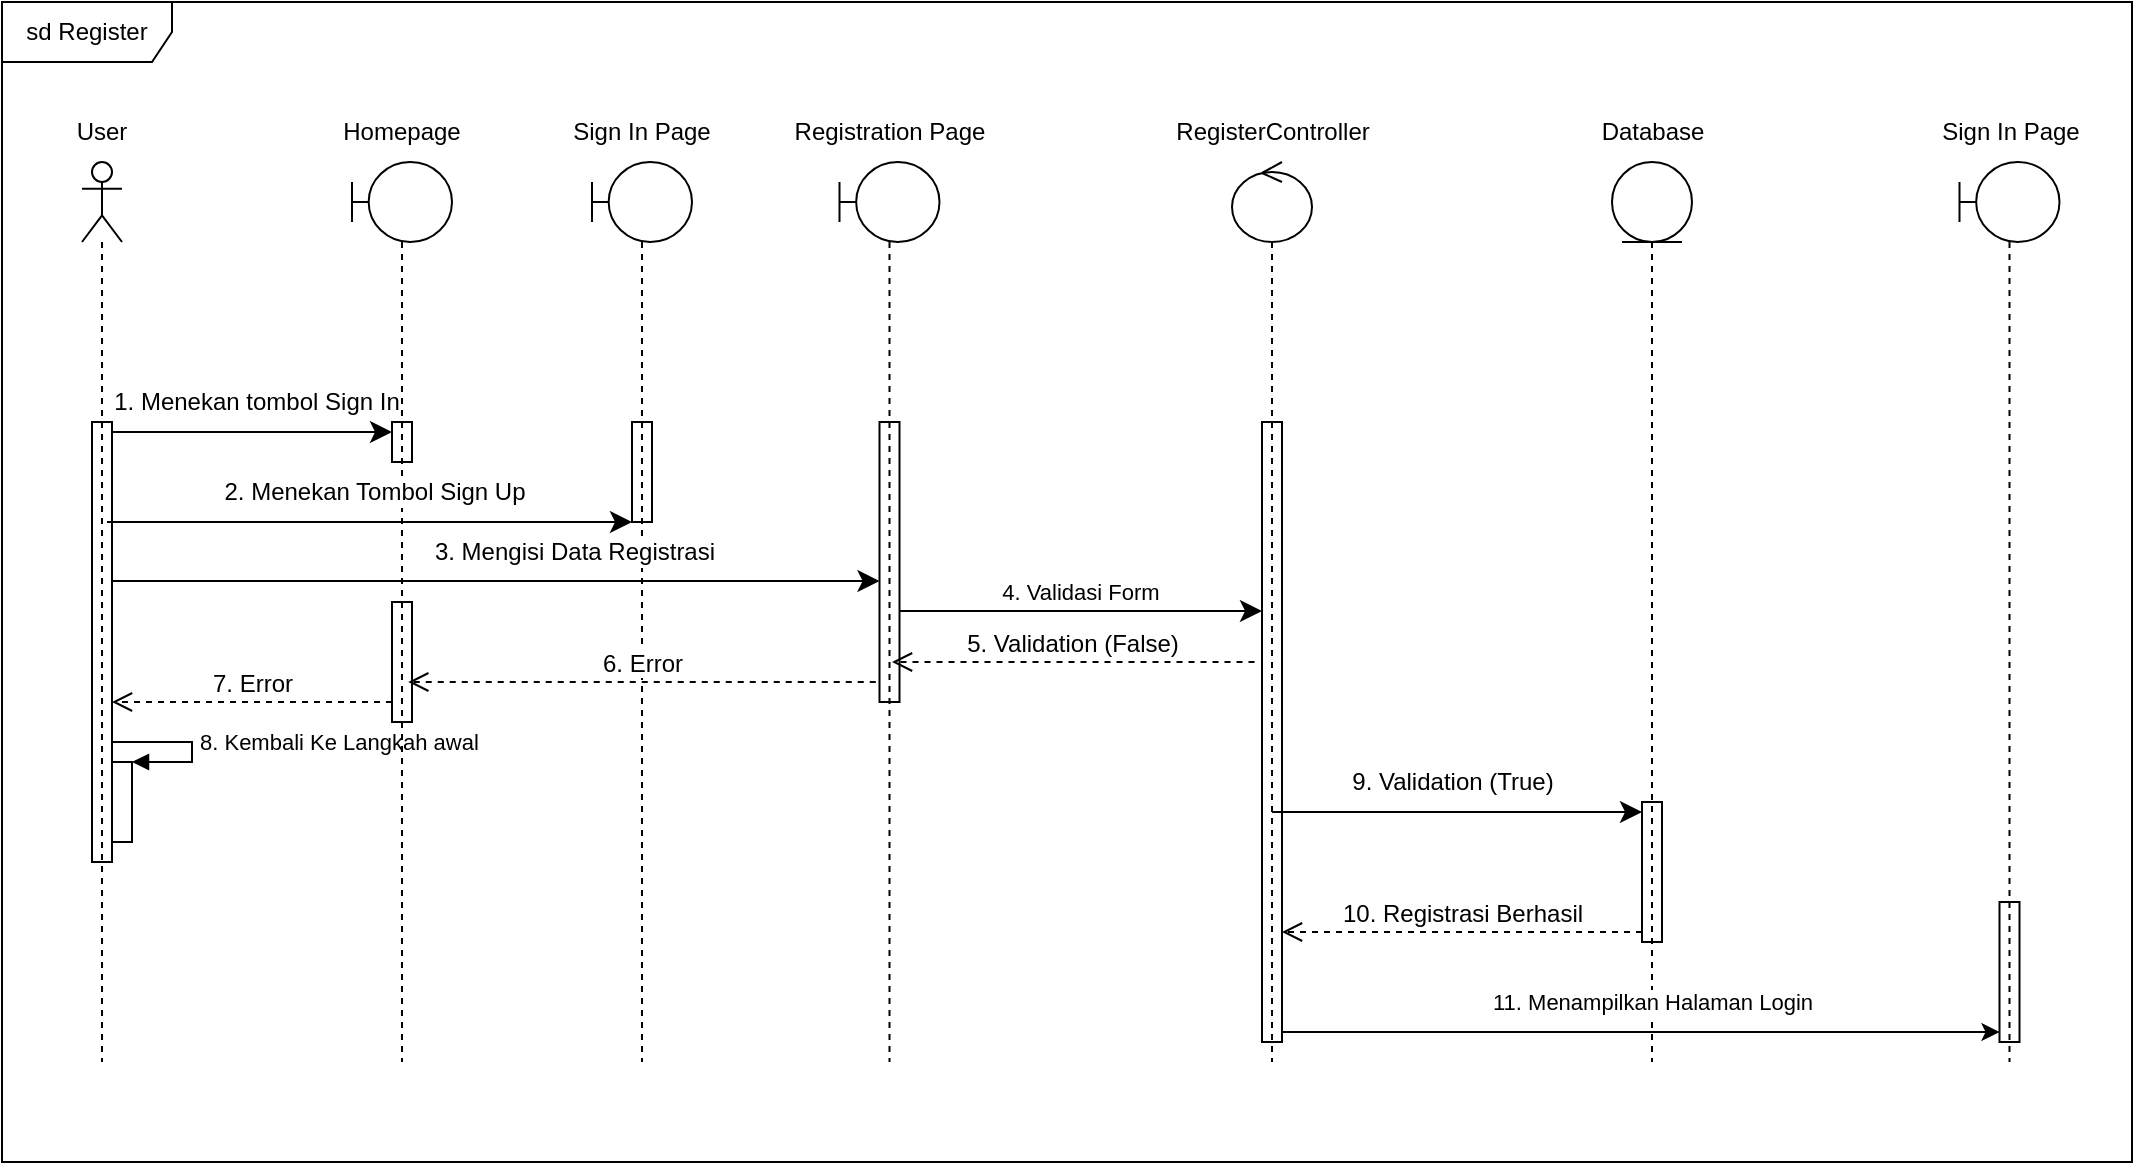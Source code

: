 <mxfile version="26.2.12" pages="4">
  <diagram name="Page-1" id="TAQnq3kzfneEbVBHUY5p">
    <mxGraphModel dx="1291" dy="715" grid="1" gridSize="10" guides="1" tooltips="1" connect="1" arrows="1" fold="1" page="1" pageScale="1" pageWidth="850" pageHeight="1100" math="0" shadow="0">
      <root>
        <mxCell id="0" />
        <mxCell id="1" parent="0" />
        <mxCell id="DA4GCvWIFsiB6wBwoX66-12" value="" style="shape=umlLifeline;perimeter=lifelinePerimeter;whiteSpace=wrap;html=1;container=1;dropTarget=0;collapsible=0;recursiveResize=0;outlineConnect=0;portConstraint=eastwest;newEdgeStyle={&quot;curved&quot;:0,&quot;rounded&quot;:0};participant=umlBoundary;strokeColor=light-dark(#000000,#000000);fillColor=none;" parent="1" vertex="1">
          <mxGeometry x="300" y="190" width="50" height="450" as="geometry" />
        </mxCell>
        <mxCell id="DA4GCvWIFsiB6wBwoX66-14" value="" style="html=1;points=[[0,0,0,0,5],[0,1,0,0,-5],[1,0,0,0,5],[1,1,0,0,-5]];perimeter=orthogonalPerimeter;outlineConnect=0;targetShapes=umlLifeline;portConstraint=eastwest;newEdgeStyle={&quot;curved&quot;:0,&quot;rounded&quot;:0};fillColor=none;" parent="DA4GCvWIFsiB6wBwoX66-12" vertex="1">
          <mxGeometry x="20" y="130" width="10" height="50" as="geometry" />
        </mxCell>
        <mxCell id="Kd7_n3Mi1dB5_8vD8Iv0-19" value="" style="shape=umlLifeline;perimeter=lifelinePerimeter;whiteSpace=wrap;html=1;container=1;dropTarget=0;collapsible=0;recursiveResize=0;outlineConnect=0;portConstraint=eastwest;newEdgeStyle={&quot;curved&quot;:0,&quot;rounded&quot;:0};participant=umlActor;strokeColor=light-dark(#000000,#000000);fillColor=none;" parent="1" vertex="1">
          <mxGeometry x="45" y="190" width="20" height="450" as="geometry" />
        </mxCell>
        <mxCell id="iQeLM1-3DoPmlmmyjXH5-2" value="sd Register" style="shape=umlFrame;whiteSpace=wrap;html=1;pointerEvents=0;width=85;height=30;strokeColor=light-dark(#000000,#000000);fontColor=light-dark(#000000,#FFFFFF);movable=1;resizable=1;rotatable=1;deletable=1;editable=1;locked=0;connectable=1;" parent="1" vertex="1">
          <mxGeometry x="5" y="110" width="1065" height="580" as="geometry" />
        </mxCell>
        <mxCell id="iOsQXkImb65fX7CqrOVJ-7" style="edgeStyle=none;curved=0;rounded=0;orthogonalLoop=1;jettySize=auto;html=1;fontSize=12;startSize=8;endSize=8;fontColor=light-dark(#000000,#000000);strokeColor=light-dark(#000000,#000000);" parent="1" edge="1">
          <mxGeometry relative="1" as="geometry">
            <mxPoint x="60" y="399.5" as="sourcePoint" />
            <mxPoint x="443.75" y="399.5" as="targetPoint" />
          </mxGeometry>
        </mxCell>
        <mxCell id="iOsQXkImb65fX7CqrOVJ-8" value="3. Mengisi Data Registrasi" style="edgeLabel;html=1;align=center;verticalAlign=middle;resizable=0;points=[];fontSize=12;fontColor=light-dark(#000000,#000000);labelBackgroundColor=light-dark(#FFFFFF,#FFFFFF);" parent="iOsQXkImb65fX7CqrOVJ-7" vertex="1" connectable="0">
          <mxGeometry x="0.018" y="-2" relative="1" as="geometry">
            <mxPoint x="35" y="-17" as="offset" />
          </mxGeometry>
        </mxCell>
        <mxCell id="iQeLM1-3DoPmlmmyjXH5-4" value="" style="html=1;points=[[0,0,0,0,5],[0,1,0,0,-5],[1,0,0,0,5],[1,1,0,0,-5]];perimeter=orthogonalPerimeter;outlineConnect=0;targetShapes=umlLifeline;portConstraint=eastwest;newEdgeStyle={&quot;curved&quot;:0,&quot;rounded&quot;:0};strokeColor=light-dark(#000000,#000000);fillColor=none;" parent="1" vertex="1">
          <mxGeometry x="50" y="320" width="10" height="220" as="geometry" />
        </mxCell>
        <mxCell id="iQeLM1-3DoPmlmmyjXH5-12" value="" style="shape=umlLifeline;perimeter=lifelinePerimeter;whiteSpace=wrap;html=1;container=1;dropTarget=0;collapsible=0;recursiveResize=0;outlineConnect=0;portConstraint=eastwest;newEdgeStyle={&quot;curved&quot;:0,&quot;rounded&quot;:0};participant=umlBoundary;strokeColor=light-dark(#000000,#000000);fillColor=none;" parent="1" vertex="1">
          <mxGeometry x="423.75" y="190" width="50" height="450" as="geometry" />
        </mxCell>
        <mxCell id="iOsQXkImb65fX7CqrOVJ-1" value="" style="html=1;points=[[0,0,0,0,5],[0,1,0,0,-5],[1,0,0,0,5],[1,1,0,0,-5]];perimeter=orthogonalPerimeter;outlineConnect=0;targetShapes=umlLifeline;portConstraint=eastwest;newEdgeStyle={&quot;curved&quot;:0,&quot;rounded&quot;:0};fillColor=none;" parent="iQeLM1-3DoPmlmmyjXH5-12" vertex="1">
          <mxGeometry x="20" y="130" width="10" height="140" as="geometry" />
        </mxCell>
        <mxCell id="iOsQXkImb65fX7CqrOVJ-4" value="Registration Page" style="text;html=1;align=center;verticalAlign=middle;whiteSpace=wrap;rounded=0;fontColor=light-dark(#000000,#000000);" parent="1" vertex="1">
          <mxGeometry x="400" y="160" width="97.5" height="30" as="geometry" />
        </mxCell>
        <mxCell id="iOsQXkImb65fX7CqrOVJ-6" value="RegisterController" style="text;html=1;align=center;verticalAlign=middle;whiteSpace=wrap;rounded=0;fontColor=light-dark(#000000,#000000);" parent="1" vertex="1">
          <mxGeometry x="593.75" y="160" width="92.5" height="30" as="geometry" />
        </mxCell>
        <mxCell id="iOsQXkImb65fX7CqrOVJ-9" style="edgeStyle=none;curved=0;rounded=0;orthogonalLoop=1;jettySize=auto;html=1;fontSize=12;startSize=8;endSize=8;strokeColor=light-dark(#000000,#000000);fontColor=light-dark(#000000,#000000);labelBackgroundColor=light-dark(#FFFFFF,#FFFFFF);" parent="1" edge="1">
          <mxGeometry relative="1" as="geometry">
            <mxPoint x="453.75" y="414.5" as="sourcePoint" />
            <mxPoint x="635" y="414.5" as="targetPoint" />
          </mxGeometry>
        </mxCell>
        <mxCell id="Kd7_n3Mi1dB5_8vD8Iv0-7" value="4. Validasi Form" style="edgeLabel;html=1;align=center;verticalAlign=middle;resizable=0;points=[];fontColor=light-dark(#000000,#000000);labelBackgroundColor=light-dark(#FFFFFF,#FFFFFF);" parent="iOsQXkImb65fX7CqrOVJ-9" vertex="1" connectable="0">
          <mxGeometry x="-0.084" y="1" relative="1" as="geometry">
            <mxPoint x="7" y="-9" as="offset" />
          </mxGeometry>
        </mxCell>
        <mxCell id="iOsQXkImb65fX7CqrOVJ-17" value="5. Validation (False)" style="html=1;verticalAlign=bottom;endArrow=open;dashed=1;endSize=8;curved=0;rounded=0;fontSize=12;fontColor=light-dark(#000000,#000000);labelBackgroundColor=light-dark(#FFFFFF,#FFFFFF);strokeColor=light-dark(#000000,#000000);" parent="1" edge="1">
          <mxGeometry x="0.002" relative="1" as="geometry">
            <mxPoint x="631.25" y="440" as="sourcePoint" />
            <mxPoint x="450" y="440" as="targetPoint" />
            <mxPoint as="offset" />
          </mxGeometry>
        </mxCell>
        <mxCell id="iOsQXkImb65fX7CqrOVJ-21" style="edgeStyle=none;curved=0;rounded=0;orthogonalLoop=1;jettySize=auto;html=1;fontSize=12;startSize=8;endSize=8;entryX=0;entryY=0;entryDx=0;entryDy=5;entryPerimeter=0;fontColor=light-dark(#000000,#000000);labelBackgroundColor=light-dark(#FFFFFF,#FFFFFF);strokeColor=light-dark(#000000,#000000);" parent="1" source="Kd7_n3Mi1dB5_8vD8Iv0-3" target="Kd7_n3Mi1dB5_8vD8Iv0-5" edge="1">
          <mxGeometry relative="1" as="geometry">
            <mxPoint x="673.75" y="520" as="sourcePoint" />
            <mxPoint x="908.25" y="520" as="targetPoint" />
          </mxGeometry>
        </mxCell>
        <mxCell id="iOsQXkImb65fX7CqrOVJ-22" value="9. Validation (True)" style="edgeLabel;html=1;align=center;verticalAlign=middle;resizable=0;points=[];fontSize=12;labelBackgroundColor=light-dark(#FFFFFF,#FFFFFF);fontColor=light-dark(#000000,#000000);" parent="iOsQXkImb65fX7CqrOVJ-21" vertex="1" connectable="0">
          <mxGeometry x="-0.096" y="-1" relative="1" as="geometry">
            <mxPoint x="6" y="-16" as="offset" />
          </mxGeometry>
        </mxCell>
        <mxCell id="iOsQXkImb65fX7CqrOVJ-23" value="10. Registrasi Berhasil" style="html=1;verticalAlign=bottom;endArrow=open;dashed=1;endSize=8;curved=0;rounded=0;fontSize=12;exitX=0;exitY=1;exitDx=0;exitDy=-5;exitPerimeter=0;strokeColor=light-dark(#000000,#000000);fontColor=light-dark(#000000,#000000);labelBackgroundColor=light-dark(#FFFFFF,#FFFFFF);" parent="1" source="Kd7_n3Mi1dB5_8vD8Iv0-5" target="Kd7_n3Mi1dB5_8vD8Iv0-6" edge="1">
          <mxGeometry relative="1" as="geometry">
            <mxPoint x="913.75" y="560" as="sourcePoint" />
            <mxPoint x="773.75" y="560" as="targetPoint" />
          </mxGeometry>
        </mxCell>
        <mxCell id="iOsQXkImb65fX7CqrOVJ-29" value="7. Error" style="html=1;verticalAlign=bottom;endArrow=open;dashed=1;endSize=8;curved=0;rounded=0;fontSize=12;strokeColor=light-dark(#000000,#000000);fontColor=light-dark(#000000,#000000);labelBackgroundColor=light-dark(#FFFFFF,#FFFFFF);" parent="1" edge="1">
          <mxGeometry relative="1" as="geometry">
            <mxPoint x="200" y="460" as="sourcePoint" />
            <mxPoint x="60" y="460" as="targetPoint" />
          </mxGeometry>
        </mxCell>
        <mxCell id="Kd7_n3Mi1dB5_8vD8Iv0-1" value="" style="html=1;points=[[0,0,0,0,5],[0,1,0,0,-5],[1,0,0,0,5],[1,1,0,0,-5]];perimeter=orthogonalPerimeter;outlineConnect=0;targetShapes=umlLifeline;portConstraint=eastwest;newEdgeStyle={&quot;curved&quot;:0,&quot;rounded&quot;:0};strokeColor=light-dark(#000000,#000000);" parent="1" vertex="1">
          <mxGeometry x="60" y="490" width="10" height="40" as="geometry" />
        </mxCell>
        <mxCell id="Kd7_n3Mi1dB5_8vD8Iv0-2" value="8. Kembali Ke Langkah awal" style="html=1;align=left;spacingLeft=2;endArrow=block;rounded=0;edgeStyle=orthogonalEdgeStyle;curved=0;rounded=0;fontColor=light-dark(#000000,#000000);labelBackgroundColor=light-dark(#FFFFFF,#FFFFFF);strokeColor=light-dark(#000000,#000000);" parent="1" edge="1">
          <mxGeometry relative="1" as="geometry">
            <mxPoint x="60" y="480" as="sourcePoint" />
            <Array as="points">
              <mxPoint x="100" y="480" />
              <mxPoint x="100" y="490" />
            </Array>
            <mxPoint x="70" y="490" as="targetPoint" />
          </mxGeometry>
        </mxCell>
        <mxCell id="Kd7_n3Mi1dB5_8vD8Iv0-3" value="" style="shape=umlLifeline;perimeter=lifelinePerimeter;whiteSpace=wrap;html=1;container=1;dropTarget=0;collapsible=0;recursiveResize=0;outlineConnect=0;portConstraint=eastwest;newEdgeStyle={&quot;curved&quot;:0,&quot;rounded&quot;:0};participant=umlControl;strokeColor=light-dark(#000000,#000000);fillColor=none;" parent="1" vertex="1">
          <mxGeometry x="620" y="190" width="40" height="450" as="geometry" />
        </mxCell>
        <mxCell id="Kd7_n3Mi1dB5_8vD8Iv0-6" value="" style="html=1;points=[[0,0,0,0,5],[0,1,0,0,-5],[1,0,0,0,5],[1,1,0,0,-5]];perimeter=orthogonalPerimeter;outlineConnect=0;targetShapes=umlLifeline;portConstraint=eastwest;newEdgeStyle={&quot;curved&quot;:0,&quot;rounded&quot;:0};strokeColor=light-dark(#000000,#000000);fillColor=none;" parent="Kd7_n3Mi1dB5_8vD8Iv0-3" vertex="1">
          <mxGeometry x="15" y="130" width="10" height="310" as="geometry" />
        </mxCell>
        <mxCell id="Kd7_n3Mi1dB5_8vD8Iv0-4" value="" style="shape=umlLifeline;perimeter=lifelinePerimeter;whiteSpace=wrap;html=1;container=1;dropTarget=0;collapsible=0;recursiveResize=0;outlineConnect=0;portConstraint=eastwest;newEdgeStyle={&quot;curved&quot;:0,&quot;rounded&quot;:0};participant=umlEntity;strokeColor=light-dark(#000000,#000000);fillColor=none;" parent="1" vertex="1">
          <mxGeometry x="810" y="190" width="40" height="450" as="geometry" />
        </mxCell>
        <mxCell id="Kd7_n3Mi1dB5_8vD8Iv0-5" value="" style="html=1;points=[[0,0,0,0,5],[0,1,0,0,-5],[1,0,0,0,5],[1,1,0,0,-5]];perimeter=orthogonalPerimeter;outlineConnect=0;targetShapes=umlLifeline;portConstraint=eastwest;newEdgeStyle={&quot;curved&quot;:0,&quot;rounded&quot;:0};strokeColor=light-dark(#000000,#000000);fillColor=none;" parent="Kd7_n3Mi1dB5_8vD8Iv0-4" vertex="1">
          <mxGeometry x="15" y="320" width="10" height="70" as="geometry" />
        </mxCell>
        <mxCell id="Kd7_n3Mi1dB5_8vD8Iv0-8" value="Database" style="text;html=1;align=center;verticalAlign=middle;whiteSpace=wrap;rounded=0;fontColor=light-dark(#000000,#000000);" parent="1" vertex="1">
          <mxGeometry x="783.75" y="160" width="92.5" height="30" as="geometry" />
        </mxCell>
        <mxCell id="Kd7_n3Mi1dB5_8vD8Iv0-13" value="" style="shape=umlLifeline;perimeter=lifelinePerimeter;whiteSpace=wrap;html=1;container=1;dropTarget=0;collapsible=0;recursiveResize=0;outlineConnect=0;portConstraint=eastwest;newEdgeStyle={&quot;curved&quot;:0,&quot;rounded&quot;:0};participant=umlBoundary;strokeColor=light-dark(#000000,#000000);fillColor=none;" parent="1" vertex="1">
          <mxGeometry x="983.75" y="190" width="50" height="450" as="geometry" />
        </mxCell>
        <mxCell id="Kd7_n3Mi1dB5_8vD8Iv0-14" value="" style="html=1;points=[[0,0,0,0,5],[0,1,0,0,-5],[1,0,0,0,5],[1,1,0,0,-5]];perimeter=orthogonalPerimeter;outlineConnect=0;targetShapes=umlLifeline;portConstraint=eastwest;newEdgeStyle={&quot;curved&quot;:0,&quot;rounded&quot;:0};strokeColor=light-dark(#000000,#000000);fillColor=none;" parent="Kd7_n3Mi1dB5_8vD8Iv0-13" vertex="1">
          <mxGeometry x="20" y="370" width="10" height="70" as="geometry" />
        </mxCell>
        <mxCell id="Kd7_n3Mi1dB5_8vD8Iv0-15" value="Sign In Page" style="text;html=1;align=center;verticalAlign=middle;whiteSpace=wrap;rounded=0;fontColor=light-dark(#000000,#000000);" parent="1" vertex="1">
          <mxGeometry x="962.5" y="160" width="92.5" height="30" as="geometry" />
        </mxCell>
        <mxCell id="Kd7_n3Mi1dB5_8vD8Iv0-16" style="edgeStyle=orthogonalEdgeStyle;rounded=0;orthogonalLoop=1;jettySize=auto;html=1;curved=0;exitX=1;exitY=1;exitDx=0;exitDy=-5;exitPerimeter=0;entryX=0;entryY=1;entryDx=0;entryDy=-5;entryPerimeter=0;strokeColor=light-dark(#000000,#000000);" parent="1" source="Kd7_n3Mi1dB5_8vD8Iv0-6" target="Kd7_n3Mi1dB5_8vD8Iv0-14" edge="1">
          <mxGeometry relative="1" as="geometry" />
        </mxCell>
        <mxCell id="Kd7_n3Mi1dB5_8vD8Iv0-18" value="11. Menampilkan Halaman Login" style="edgeLabel;html=1;align=center;verticalAlign=middle;resizable=0;points=[];labelBackgroundColor=light-dark(#FFFFFF,#FFFFFF);fontColor=light-dark(#000000,#000000);" parent="Kd7_n3Mi1dB5_8vD8Iv0-16" vertex="1" connectable="0">
          <mxGeometry x="0.008" y="1" relative="1" as="geometry">
            <mxPoint x="4" y="-14" as="offset" />
          </mxGeometry>
        </mxCell>
        <mxCell id="Kd7_n3Mi1dB5_8vD8Iv0-20" value="User" style="text;html=1;align=center;verticalAlign=middle;whiteSpace=wrap;rounded=0;fontColor=light-dark(#000000,#000000);" parent="1" vertex="1">
          <mxGeometry x="6.25" y="160" width="97.5" height="30" as="geometry" />
        </mxCell>
        <mxCell id="DA4GCvWIFsiB6wBwoX66-1" value="" style="shape=umlLifeline;perimeter=lifelinePerimeter;whiteSpace=wrap;html=1;container=1;dropTarget=0;collapsible=0;recursiveResize=0;outlineConnect=0;portConstraint=eastwest;newEdgeStyle={&quot;curved&quot;:0,&quot;rounded&quot;:0};participant=umlBoundary;strokeColor=light-dark(#000000,#000000);fillColor=none;" parent="1" vertex="1">
          <mxGeometry x="180" y="190" width="50" height="450" as="geometry" />
        </mxCell>
        <mxCell id="DA4GCvWIFsiB6wBwoX66-2" value="" style="html=1;points=[[0,0,0,0,5],[0,1,0,0,-5],[1,0,0,0,5],[1,1,0,0,-5]];perimeter=orthogonalPerimeter;outlineConnect=0;targetShapes=umlLifeline;portConstraint=eastwest;newEdgeStyle={&quot;curved&quot;:0,&quot;rounded&quot;:0};fillColor=none;" parent="DA4GCvWIFsiB6wBwoX66-1" vertex="1">
          <mxGeometry x="20" y="220" width="10" height="60" as="geometry" />
        </mxCell>
        <mxCell id="DA4GCvWIFsiB6wBwoX66-4" value="" style="html=1;points=[[0,0,0,0,5],[0,1,0,0,-5],[1,0,0,0,5],[1,1,0,0,-5]];perimeter=orthogonalPerimeter;outlineConnect=0;targetShapes=umlLifeline;portConstraint=eastwest;newEdgeStyle={&quot;curved&quot;:0,&quot;rounded&quot;:0};fillColor=none;" parent="DA4GCvWIFsiB6wBwoX66-1" vertex="1">
          <mxGeometry x="20" y="130" width="10" height="20" as="geometry" />
        </mxCell>
        <mxCell id="DA4GCvWIFsiB6wBwoX66-3" value="6. Error" style="html=1;verticalAlign=bottom;endArrow=open;dashed=1;endSize=8;curved=0;rounded=0;fontSize=12;strokeColor=light-dark(#000000,#000000);fontColor=light-dark(#000000,#000000);labelBackgroundColor=light-dark(#FFFFFF,#FFFFFF);" parent="1" edge="1">
          <mxGeometry relative="1" as="geometry">
            <mxPoint x="441.88" y="450" as="sourcePoint" />
            <mxPoint x="208.13" y="450" as="targetPoint" />
          </mxGeometry>
        </mxCell>
        <mxCell id="DA4GCvWIFsiB6wBwoX66-5" style="edgeStyle=none;curved=0;rounded=0;orthogonalLoop=1;jettySize=auto;html=1;fontSize=12;startSize=8;endSize=8;fontColor=light-dark(#000000,#000000);strokeColor=light-dark(#000000,#000000);exitX=1;exitY=0;exitDx=0;exitDy=5;exitPerimeter=0;entryX=0;entryY=0;entryDx=0;entryDy=5;entryPerimeter=0;" parent="1" source="iQeLM1-3DoPmlmmyjXH5-4" target="DA4GCvWIFsiB6wBwoX66-4" edge="1">
          <mxGeometry relative="1" as="geometry">
            <mxPoint x="80" y="330" as="sourcePoint" />
            <mxPoint x="180" y="340" as="targetPoint" />
          </mxGeometry>
        </mxCell>
        <mxCell id="DA4GCvWIFsiB6wBwoX66-6" value="1. Menekan tombol Sign In" style="edgeLabel;html=1;align=center;verticalAlign=middle;resizable=0;points=[];fontSize=12;fontColor=light-dark(#000000,#000000);labelBackgroundColor=light-dark(#FFFFFF,#FFFFFF);" parent="DA4GCvWIFsiB6wBwoX66-5" vertex="1" connectable="0">
          <mxGeometry x="0.018" y="-2" relative="1" as="geometry">
            <mxPoint y="-17" as="offset" />
          </mxGeometry>
        </mxCell>
        <mxCell id="DA4GCvWIFsiB6wBwoX66-7" value="Homepage" style="text;html=1;align=center;verticalAlign=middle;whiteSpace=wrap;rounded=0;fontColor=light-dark(#000000,#000000);" parent="1" vertex="1">
          <mxGeometry x="156.25" y="160" width="97.5" height="30" as="geometry" />
        </mxCell>
        <mxCell id="DA4GCvWIFsiB6wBwoX66-15" value="Sign In Page" style="text;html=1;align=center;verticalAlign=middle;whiteSpace=wrap;rounded=0;fontColor=light-dark(#000000,#000000);" parent="1" vertex="1">
          <mxGeometry x="276.25" y="160" width="97.5" height="30" as="geometry" />
        </mxCell>
        <mxCell id="DA4GCvWIFsiB6wBwoX66-16" style="edgeStyle=none;curved=0;rounded=0;orthogonalLoop=1;jettySize=auto;html=1;fontSize=12;startSize=8;endSize=8;fontColor=light-dark(#000000,#000000);strokeColor=light-dark(#000000,#000000);" parent="1" target="DA4GCvWIFsiB6wBwoX66-14" edge="1">
          <mxGeometry relative="1" as="geometry">
            <mxPoint x="57.5" y="370" as="sourcePoint" />
            <mxPoint x="352.5" y="370" as="targetPoint" />
          </mxGeometry>
        </mxCell>
        <mxCell id="DA4GCvWIFsiB6wBwoX66-17" value="2. Menekan Tombol Sign Up" style="edgeLabel;html=1;align=center;verticalAlign=middle;resizable=0;points=[];fontSize=12;fontColor=light-dark(#000000,#000000);labelBackgroundColor=light-dark(#FFFFFF,#FFFFFF);" parent="DA4GCvWIFsiB6wBwoX66-16" vertex="1" connectable="0">
          <mxGeometry x="0.018" y="-2" relative="1" as="geometry">
            <mxPoint y="-17" as="offset" />
          </mxGeometry>
        </mxCell>
      </root>
    </mxGraphModel>
  </diagram>
  <diagram id="XL3WPjAu-VKslVZOJtTs" name="Page-2">
    <mxGraphModel dx="939" dy="1097" grid="1" gridSize="10" guides="1" tooltips="1" connect="1" arrows="1" fold="1" page="1" pageScale="1" pageWidth="850" pageHeight="1100" math="0" shadow="0">
      <root>
        <mxCell id="0" />
        <mxCell id="1" parent="0" />
        <mxCell id="8R-yL0RApLmhjHllztZO-1" value="" style="shape=umlLifeline;perimeter=lifelinePerimeter;whiteSpace=wrap;html=1;container=1;dropTarget=0;collapsible=0;recursiveResize=0;outlineConnect=0;portConstraint=eastwest;newEdgeStyle={&quot;curved&quot;:0,&quot;rounded&quot;:0};participant=umlActor;" parent="1" vertex="1">
          <mxGeometry x="45" y="190" width="20" height="450" as="geometry" />
        </mxCell>
        <mxCell id="8R-yL0RApLmhjHllztZO-2" value="sd Login" style="shape=umlFrame;whiteSpace=wrap;html=1;pointerEvents=0;width=85;height=30;" parent="1" vertex="1">
          <mxGeometry x="5" y="110" width="845" height="580" as="geometry" />
        </mxCell>
        <mxCell id="8R-yL0RApLmhjHllztZO-3" style="edgeStyle=none;curved=0;rounded=0;orthogonalLoop=1;jettySize=auto;html=1;exitX=1;exitY=0;exitDx=0;exitDy=5;exitPerimeter=0;fontSize=12;startSize=8;endSize=8;" parent="1" source="8R-yL0RApLmhjHllztZO-5" target="8R-yL0RApLmhjHllztZO-7" edge="1">
          <mxGeometry relative="1" as="geometry" />
        </mxCell>
        <mxCell id="8R-yL0RApLmhjHllztZO-4" value="1. Membuka Halaman Login" style="edgeLabel;html=1;align=center;verticalAlign=middle;resizable=0;points=[];fontSize=12;" parent="8R-yL0RApLmhjHllztZO-3" vertex="1" connectable="0">
          <mxGeometry x="0.018" y="-2" relative="1" as="geometry">
            <mxPoint y="-17" as="offset" />
          </mxGeometry>
        </mxCell>
        <mxCell id="8R-yL0RApLmhjHllztZO-5" value="" style="html=1;points=[[0,0,0,0,5],[0,1,0,0,-5],[1,0,0,0,5],[1,1,0,0,-5]];perimeter=orthogonalPerimeter;outlineConnect=0;targetShapes=umlLifeline;portConstraint=eastwest;newEdgeStyle={&quot;curved&quot;:0,&quot;rounded&quot;:0};" parent="1" vertex="1">
          <mxGeometry x="50" y="320" width="10" height="220" as="geometry" />
        </mxCell>
        <mxCell id="8R-yL0RApLmhjHllztZO-6" value="" style="shape=umlLifeline;perimeter=lifelinePerimeter;whiteSpace=wrap;html=1;container=1;dropTarget=0;collapsible=0;recursiveResize=0;outlineConnect=0;portConstraint=eastwest;newEdgeStyle={&quot;curved&quot;:0,&quot;rounded&quot;:0};participant=umlBoundary;" parent="1" vertex="1">
          <mxGeometry x="230" y="190" width="50" height="450" as="geometry" />
        </mxCell>
        <mxCell id="8R-yL0RApLmhjHllztZO-7" value="" style="html=1;points=[[0,0,0,0,5],[0,1,0,0,-5],[1,0,0,0,5],[1,1,0,0,-5]];perimeter=orthogonalPerimeter;outlineConnect=0;targetShapes=umlLifeline;portConstraint=eastwest;newEdgeStyle={&quot;curved&quot;:0,&quot;rounded&quot;:0};" parent="8R-yL0RApLmhjHllztZO-6" vertex="1">
          <mxGeometry x="20" y="130" width="10" height="170" as="geometry" />
        </mxCell>
        <mxCell id="8R-yL0RApLmhjHllztZO-8" value="Login Page" style="text;html=1;align=center;verticalAlign=middle;whiteSpace=wrap;rounded=0;" parent="1" vertex="1">
          <mxGeometry x="206.25" y="160" width="97.5" height="30" as="geometry" />
        </mxCell>
        <mxCell id="8R-yL0RApLmhjHllztZO-9" value="Login&amp;nbsp;Controller" style="text;html=1;align=center;verticalAlign=middle;whiteSpace=wrap;rounded=0;" parent="1" vertex="1">
          <mxGeometry x="400" y="160" width="92.5" height="30" as="geometry" />
        </mxCell>
        <mxCell id="8R-yL0RApLmhjHllztZO-10" style="edgeStyle=none;curved=0;rounded=0;orthogonalLoop=1;jettySize=auto;html=1;fontSize=12;startSize=8;endSize=8;" parent="1" edge="1">
          <mxGeometry relative="1" as="geometry">
            <mxPoint x="260" y="414.5" as="sourcePoint" />
            <mxPoint x="441.25" y="414.5" as="targetPoint" />
          </mxGeometry>
        </mxCell>
        <mxCell id="8R-yL0RApLmhjHllztZO-11" value="4. Mengirim data" style="edgeLabel;html=1;align=center;verticalAlign=middle;resizable=0;points=[];" parent="8R-yL0RApLmhjHllztZO-10" vertex="1" connectable="0">
          <mxGeometry x="-0.084" y="1" relative="1" as="geometry">
            <mxPoint x="7" y="-9" as="offset" />
          </mxGeometry>
        </mxCell>
        <mxCell id="8R-yL0RApLmhjHllztZO-12" value="5. Validation (False)" style="html=1;verticalAlign=bottom;endArrow=open;dashed=1;endSize=8;curved=0;rounded=0;fontSize=12;" parent="1" edge="1">
          <mxGeometry relative="1" as="geometry">
            <mxPoint x="441.25" y="450" as="sourcePoint" />
            <mxPoint x="260" y="450" as="targetPoint" />
          </mxGeometry>
        </mxCell>
        <mxCell id="8R-yL0RApLmhjHllztZO-13" style="edgeStyle=none;curved=0;rounded=0;orthogonalLoop=1;jettySize=auto;html=1;fontSize=12;startSize=8;endSize=8;entryX=0;entryY=0;entryDx=0;entryDy=5;entryPerimeter=0;" parent="1" source="8R-yL0RApLmhjHllztZO-19" target="8R-yL0RApLmhjHllztZO-22" edge="1">
          <mxGeometry relative="1" as="geometry">
            <mxPoint x="480" y="520" as="sourcePoint" />
            <mxPoint x="714.5" y="520" as="targetPoint" />
          </mxGeometry>
        </mxCell>
        <mxCell id="8R-yL0RApLmhjHllztZO-14" value="8. Validation (True)" style="edgeLabel;html=1;align=center;verticalAlign=middle;resizable=0;points=[];fontSize=12;" parent="8R-yL0RApLmhjHllztZO-13" vertex="1" connectable="0">
          <mxGeometry x="-0.096" y="-1" relative="1" as="geometry">
            <mxPoint x="6" y="-16" as="offset" />
          </mxGeometry>
        </mxCell>
        <mxCell id="8R-yL0RApLmhjHllztZO-15" value="9. Login Berhasil" style="html=1;verticalAlign=bottom;endArrow=open;dashed=1;endSize=8;curved=0;rounded=0;fontSize=12;exitX=0;exitY=1;exitDx=0;exitDy=-5;exitPerimeter=0;" parent="1" edge="1">
          <mxGeometry relative="1" as="geometry">
            <mxPoint x="631.25" y="549" as="sourcePoint" />
            <mxPoint x="451.25" y="549" as="targetPoint" />
          </mxGeometry>
        </mxCell>
        <mxCell id="8R-yL0RApLmhjHllztZO-16" value="6. Error" style="html=1;verticalAlign=bottom;endArrow=open;dashed=1;endSize=8;curved=0;rounded=0;fontSize=12;" parent="1" edge="1">
          <mxGeometry relative="1" as="geometry">
            <mxPoint x="250" y="460" as="sourcePoint" />
            <mxPoint x="60" y="460" as="targetPoint" />
          </mxGeometry>
        </mxCell>
        <mxCell id="8R-yL0RApLmhjHllztZO-17" value="" style="html=1;points=[[0,0,0,0,5],[0,1,0,0,-5],[1,0,0,0,5],[1,1,0,0,-5]];perimeter=orthogonalPerimeter;outlineConnect=0;targetShapes=umlLifeline;portConstraint=eastwest;newEdgeStyle={&quot;curved&quot;:0,&quot;rounded&quot;:0};" parent="1" vertex="1">
          <mxGeometry x="60" y="490" width="10" height="40" as="geometry" />
        </mxCell>
        <mxCell id="8R-yL0RApLmhjHllztZO-18" value="7. Kembali Ke Langkah awal" style="html=1;align=left;spacingLeft=2;endArrow=block;rounded=0;edgeStyle=orthogonalEdgeStyle;curved=0;rounded=0;" parent="1" edge="1">
          <mxGeometry relative="1" as="geometry">
            <mxPoint x="60" y="480" as="sourcePoint" />
            <Array as="points">
              <mxPoint x="100" y="480" />
              <mxPoint x="100" y="490" />
            </Array>
            <mxPoint x="70" y="490" as="targetPoint" />
          </mxGeometry>
        </mxCell>
        <mxCell id="8R-yL0RApLmhjHllztZO-19" value="" style="shape=umlLifeline;perimeter=lifelinePerimeter;whiteSpace=wrap;html=1;container=1;dropTarget=0;collapsible=0;recursiveResize=0;outlineConnect=0;portConstraint=eastwest;newEdgeStyle={&quot;curved&quot;:0,&quot;rounded&quot;:0};participant=umlControl;" parent="1" vertex="1">
          <mxGeometry x="426.25" y="190" width="40" height="450" as="geometry" />
        </mxCell>
        <mxCell id="8R-yL0RApLmhjHllztZO-20" value="" style="html=1;points=[[0,0,0,0,5],[0,1,0,0,-5],[1,0,0,0,5],[1,1,0,0,-5]];perimeter=orthogonalPerimeter;outlineConnect=0;targetShapes=umlLifeline;portConstraint=eastwest;newEdgeStyle={&quot;curved&quot;:0,&quot;rounded&quot;:0};" parent="8R-yL0RApLmhjHllztZO-19" vertex="1">
          <mxGeometry x="15" y="130" width="10" height="310" as="geometry" />
        </mxCell>
        <mxCell id="8R-yL0RApLmhjHllztZO-21" value="" style="shape=umlLifeline;perimeter=lifelinePerimeter;whiteSpace=wrap;html=1;container=1;dropTarget=0;collapsible=0;recursiveResize=0;outlineConnect=0;portConstraint=eastwest;newEdgeStyle={&quot;curved&quot;:0,&quot;rounded&quot;:0};participant=umlEntity;" parent="1" vertex="1">
          <mxGeometry x="616.25" y="190" width="40" height="450" as="geometry" />
        </mxCell>
        <mxCell id="8R-yL0RApLmhjHllztZO-22" value="" style="html=1;points=[[0,0,0,0,5],[0,1,0,0,-5],[1,0,0,0,5],[1,1,0,0,-5]];perimeter=orthogonalPerimeter;outlineConnect=0;targetShapes=umlLifeline;portConstraint=eastwest;newEdgeStyle={&quot;curved&quot;:0,&quot;rounded&quot;:0};" parent="8R-yL0RApLmhjHllztZO-21" vertex="1">
          <mxGeometry x="15" y="320" width="10" height="70" as="geometry" />
        </mxCell>
        <mxCell id="8R-yL0RApLmhjHllztZO-23" value="Database" style="text;html=1;align=center;verticalAlign=middle;whiteSpace=wrap;rounded=0;" parent="1" vertex="1">
          <mxGeometry x="590" y="160" width="92.5" height="30" as="geometry" />
        </mxCell>
        <mxCell id="8R-yL0RApLmhjHllztZO-24" value="" style="shape=umlLifeline;perimeter=lifelinePerimeter;whiteSpace=wrap;html=1;container=1;dropTarget=0;collapsible=0;recursiveResize=0;outlineConnect=0;portConstraint=eastwest;newEdgeStyle={&quot;curved&quot;:0,&quot;rounded&quot;:0};participant=umlBoundary;" parent="1" vertex="1">
          <mxGeometry x="790" y="190" width="50" height="450" as="geometry" />
        </mxCell>
        <mxCell id="8R-yL0RApLmhjHllztZO-25" value="" style="html=1;points=[[0,0,0,0,5],[0,1,0,0,-5],[1,0,0,0,5],[1,1,0,0,-5]];perimeter=orthogonalPerimeter;outlineConnect=0;targetShapes=umlLifeline;portConstraint=eastwest;newEdgeStyle={&quot;curved&quot;:0,&quot;rounded&quot;:0};" parent="8R-yL0RApLmhjHllztZO-24" vertex="1">
          <mxGeometry x="20" y="370" width="10" height="70" as="geometry" />
        </mxCell>
        <mxCell id="8R-yL0RApLmhjHllztZO-26" value="Homepage" style="text;html=1;align=center;verticalAlign=middle;whiteSpace=wrap;rounded=0;" parent="1" vertex="1">
          <mxGeometry x="768.75" y="160" width="92.5" height="30" as="geometry" />
        </mxCell>
        <mxCell id="8R-yL0RApLmhjHllztZO-27" style="edgeStyle=orthogonalEdgeStyle;rounded=0;orthogonalLoop=1;jettySize=auto;html=1;curved=0;exitX=1;exitY=1;exitDx=0;exitDy=-5;exitPerimeter=0;entryX=0;entryY=1;entryDx=0;entryDy=-5;entryPerimeter=0;" parent="1" source="8R-yL0RApLmhjHllztZO-20" target="8R-yL0RApLmhjHllztZO-25" edge="1">
          <mxGeometry relative="1" as="geometry" />
        </mxCell>
        <mxCell id="8R-yL0RApLmhjHllztZO-28" value="10. Menampilkan Homepage" style="edgeLabel;html=1;align=center;verticalAlign=middle;resizable=0;points=[];" parent="8R-yL0RApLmhjHllztZO-27" vertex="1" connectable="0">
          <mxGeometry x="0.008" y="1" relative="1" as="geometry">
            <mxPoint x="4" y="-14" as="offset" />
          </mxGeometry>
        </mxCell>
        <mxCell id="8R-yL0RApLmhjHllztZO-29" value="User" style="text;html=1;align=center;verticalAlign=middle;whiteSpace=wrap;rounded=0;" parent="1" vertex="1">
          <mxGeometry x="6.25" y="160" width="97.5" height="30" as="geometry" />
        </mxCell>
        <mxCell id="-N3tRv9uasJow3uVt5WV-1" style="edgeStyle=none;curved=0;rounded=0;orthogonalLoop=1;jettySize=auto;html=1;exitX=1;exitY=0;exitDx=0;exitDy=5;exitPerimeter=0;fontSize=12;startSize=8;endSize=8;" edge="1" parent="1">
          <mxGeometry relative="1" as="geometry">
            <mxPoint x="60" y="360" as="sourcePoint" />
            <mxPoint x="250" y="360" as="targetPoint" />
          </mxGeometry>
        </mxCell>
        <mxCell id="-N3tRv9uasJow3uVt5WV-2" value="2. Mengisi Email dan Password" style="edgeLabel;html=1;align=center;verticalAlign=middle;resizable=0;points=[];fontSize=12;" vertex="1" connectable="0" parent="-N3tRv9uasJow3uVt5WV-1">
          <mxGeometry x="0.018" y="-2" relative="1" as="geometry">
            <mxPoint y="-17" as="offset" />
          </mxGeometry>
        </mxCell>
        <mxCell id="-N3tRv9uasJow3uVt5WV-3" style="edgeStyle=none;curved=0;rounded=0;orthogonalLoop=1;jettySize=auto;html=1;exitX=1;exitY=0;exitDx=0;exitDy=5;exitPerimeter=0;fontSize=12;startSize=8;endSize=8;" edge="1" parent="1">
          <mxGeometry relative="1" as="geometry">
            <mxPoint x="60" y="390" as="sourcePoint" />
            <mxPoint x="250" y="390" as="targetPoint" />
          </mxGeometry>
        </mxCell>
        <mxCell id="-N3tRv9uasJow3uVt5WV-4" value="3. Menekan Tombol Login" style="edgeLabel;html=1;align=center;verticalAlign=middle;resizable=0;points=[];fontSize=12;" vertex="1" connectable="0" parent="-N3tRv9uasJow3uVt5WV-3">
          <mxGeometry x="0.018" y="-2" relative="1" as="geometry">
            <mxPoint y="-17" as="offset" />
          </mxGeometry>
        </mxCell>
      </root>
    </mxGraphModel>
  </diagram>
  <diagram id="gSSiehd9kkf1tAar0yCT" name="Page-3">
    <mxGraphModel dx="1426" dy="781" grid="1" gridSize="10" guides="1" tooltips="1" connect="1" arrows="1" fold="1" page="1" pageScale="1" pageWidth="850" pageHeight="1100" math="0" shadow="0">
      <root>
        <mxCell id="0" />
        <mxCell id="1" parent="0" />
        <mxCell id="p_jWwoezfF4QuuSNftYJ-1" value="" style="shape=umlLifeline;perimeter=lifelinePerimeter;whiteSpace=wrap;html=1;container=1;dropTarget=0;collapsible=0;recursiveResize=0;outlineConnect=0;portConstraint=eastwest;newEdgeStyle={&quot;curved&quot;:0,&quot;rounded&quot;:0};participant=umlActor;" vertex="1" parent="1">
          <mxGeometry x="45" y="190" width="20" height="450" as="geometry" />
        </mxCell>
        <mxCell id="p_jWwoezfF4QuuSNftYJ-2" value="sd Kelola Data Berita" style="shape=umlFrame;whiteSpace=wrap;html=1;pointerEvents=0;width=85;height=30;" vertex="1" parent="1">
          <mxGeometry x="5" y="110" width="845" height="580" as="geometry" />
        </mxCell>
        <mxCell id="p_jWwoezfF4QuuSNftYJ-3" style="edgeStyle=none;curved=0;rounded=0;orthogonalLoop=1;jettySize=auto;html=1;exitX=1;exitY=0;exitDx=0;exitDy=5;exitPerimeter=0;fontSize=12;startSize=8;endSize=8;" edge="1" parent="1" source="p_jWwoezfF4QuuSNftYJ-5" target="p_jWwoezfF4QuuSNftYJ-7">
          <mxGeometry relative="1" as="geometry" />
        </mxCell>
        <mxCell id="p_jWwoezfF4QuuSNftYJ-4" value="1. Membuka School News Page" style="edgeLabel;html=1;align=center;verticalAlign=middle;resizable=0;points=[];fontSize=12;" vertex="1" connectable="0" parent="p_jWwoezfF4QuuSNftYJ-3">
          <mxGeometry x="0.018" y="-2" relative="1" as="geometry">
            <mxPoint y="-17" as="offset" />
          </mxGeometry>
        </mxCell>
        <mxCell id="p_jWwoezfF4QuuSNftYJ-5" value="" style="html=1;points=[[0,0,0,0,5],[0,1,0,0,-5],[1,0,0,0,5],[1,1,0,0,-5]];perimeter=orthogonalPerimeter;outlineConnect=0;targetShapes=umlLifeline;portConstraint=eastwest;newEdgeStyle={&quot;curved&quot;:0,&quot;rounded&quot;:0};" vertex="1" parent="1">
          <mxGeometry x="50" y="320" width="10" height="220" as="geometry" />
        </mxCell>
        <mxCell id="p_jWwoezfF4QuuSNftYJ-6" value="" style="shape=umlLifeline;perimeter=lifelinePerimeter;whiteSpace=wrap;html=1;container=1;dropTarget=0;collapsible=0;recursiveResize=0;outlineConnect=0;portConstraint=eastwest;newEdgeStyle={&quot;curved&quot;:0,&quot;rounded&quot;:0};participant=umlBoundary;" vertex="1" parent="1">
          <mxGeometry x="230" y="190" width="50" height="450" as="geometry" />
        </mxCell>
        <mxCell id="p_jWwoezfF4QuuSNftYJ-7" value="" style="html=1;points=[[0,0,0,0,5],[0,1,0,0,-5],[1,0,0,0,5],[1,1,0,0,-5]];perimeter=orthogonalPerimeter;outlineConnect=0;targetShapes=umlLifeline;portConstraint=eastwest;newEdgeStyle={&quot;curved&quot;:0,&quot;rounded&quot;:0};" vertex="1" parent="p_jWwoezfF4QuuSNftYJ-6">
          <mxGeometry x="20" y="130" width="10" height="310" as="geometry" />
        </mxCell>
        <mxCell id="p_jWwoezfF4QuuSNftYJ-8" value="School News Page" style="text;html=1;align=center;verticalAlign=middle;whiteSpace=wrap;rounded=0;" vertex="1" parent="1">
          <mxGeometry x="206.25" y="160" width="97.5" height="30" as="geometry" />
        </mxCell>
        <mxCell id="p_jWwoezfF4QuuSNftYJ-9" value="School News Controller" style="text;html=1;align=center;verticalAlign=middle;whiteSpace=wrap;rounded=0;" vertex="1" parent="1">
          <mxGeometry x="490" y="160" width="92.5" height="30" as="geometry" />
        </mxCell>
        <mxCell id="p_jWwoezfF4QuuSNftYJ-10" style="edgeStyle=none;curved=0;rounded=0;orthogonalLoop=1;jettySize=auto;html=1;fontSize=12;startSize=8;endSize=8;" edge="1" parent="1" target="p_jWwoezfF4QuuSNftYJ-20">
          <mxGeometry relative="1" as="geometry">
            <mxPoint x="260" y="390" as="sourcePoint" />
            <mxPoint x="441.25" y="390" as="targetPoint" />
          </mxGeometry>
        </mxCell>
        <mxCell id="p_jWwoezfF4QuuSNftYJ-11" value="3. Mengirim data" style="edgeLabel;html=1;align=center;verticalAlign=middle;resizable=0;points=[];" vertex="1" connectable="0" parent="p_jWwoezfF4QuuSNftYJ-10">
          <mxGeometry x="-0.084" y="1" relative="1" as="geometry">
            <mxPoint x="7" y="-9" as="offset" />
          </mxGeometry>
        </mxCell>
        <mxCell id="p_jWwoezfF4QuuSNftYJ-12" value="4. Validation (False)" style="html=1;verticalAlign=bottom;endArrow=open;dashed=1;endSize=8;curved=0;rounded=0;fontSize=12;" edge="1" parent="1" source="p_jWwoezfF4QuuSNftYJ-20">
          <mxGeometry x="0.003" relative="1" as="geometry">
            <mxPoint x="441.25" y="440" as="sourcePoint" />
            <mxPoint x="260" y="440" as="targetPoint" />
            <mxPoint as="offset" />
          </mxGeometry>
        </mxCell>
        <mxCell id="p_jWwoezfF4QuuSNftYJ-13" style="edgeStyle=none;curved=0;rounded=0;orthogonalLoop=1;jettySize=auto;html=1;fontSize=12;startSize=8;endSize=8;entryX=0;entryY=0;entryDx=0;entryDy=5;entryPerimeter=0;" edge="1" parent="1" source="p_jWwoezfF4QuuSNftYJ-19" target="p_jWwoezfF4QuuSNftYJ-22">
          <mxGeometry relative="1" as="geometry">
            <mxPoint x="570" y="520" as="sourcePoint" />
            <mxPoint x="804.5" y="520" as="targetPoint" />
          </mxGeometry>
        </mxCell>
        <mxCell id="p_jWwoezfF4QuuSNftYJ-14" value="7. Validation (True)" style="edgeLabel;html=1;align=center;verticalAlign=middle;resizable=0;points=[];fontSize=12;" vertex="1" connectable="0" parent="p_jWwoezfF4QuuSNftYJ-13">
          <mxGeometry x="-0.096" y="-1" relative="1" as="geometry">
            <mxPoint x="6" y="-16" as="offset" />
          </mxGeometry>
        </mxCell>
        <mxCell id="p_jWwoezfF4QuuSNftYJ-15" value="8. Mengelola Data berhasil" style="html=1;verticalAlign=bottom;endArrow=open;dashed=1;endSize=8;curved=0;rounded=0;fontSize=12;exitX=0;exitY=1;exitDx=0;exitDy=-5;exitPerimeter=0;" edge="1" parent="1">
          <mxGeometry relative="1" as="geometry">
            <mxPoint x="721.25" y="549" as="sourcePoint" />
            <mxPoint x="541.25" y="549" as="targetPoint" />
          </mxGeometry>
        </mxCell>
        <mxCell id="p_jWwoezfF4QuuSNftYJ-16" value="5. Error" style="html=1;verticalAlign=bottom;endArrow=open;dashed=1;endSize=8;curved=0;rounded=0;fontSize=12;" edge="1" parent="1">
          <mxGeometry relative="1" as="geometry">
            <mxPoint x="250" y="460" as="sourcePoint" />
            <mxPoint x="60" y="460" as="targetPoint" />
            <mxPoint as="offset" />
          </mxGeometry>
        </mxCell>
        <mxCell id="p_jWwoezfF4QuuSNftYJ-17" value="" style="html=1;points=[[0,0,0,0,5],[0,1,0,0,-5],[1,0,0,0,5],[1,1,0,0,-5]];perimeter=orthogonalPerimeter;outlineConnect=0;targetShapes=umlLifeline;portConstraint=eastwest;newEdgeStyle={&quot;curved&quot;:0,&quot;rounded&quot;:0};" vertex="1" parent="1">
          <mxGeometry x="60" y="490" width="10" height="40" as="geometry" />
        </mxCell>
        <mxCell id="p_jWwoezfF4QuuSNftYJ-18" value="6. Kembali Ke Langkah awal" style="html=1;align=left;spacingLeft=2;endArrow=block;rounded=0;edgeStyle=orthogonalEdgeStyle;curved=0;rounded=0;" edge="1" parent="1">
          <mxGeometry relative="1" as="geometry">
            <mxPoint x="60" y="480" as="sourcePoint" />
            <Array as="points">
              <mxPoint x="100" y="480" />
              <mxPoint x="100" y="490" />
            </Array>
            <mxPoint x="70" y="490" as="targetPoint" />
          </mxGeometry>
        </mxCell>
        <mxCell id="p_jWwoezfF4QuuSNftYJ-19" value="" style="shape=umlLifeline;perimeter=lifelinePerimeter;whiteSpace=wrap;html=1;container=1;dropTarget=0;collapsible=0;recursiveResize=0;outlineConnect=0;portConstraint=eastwest;newEdgeStyle={&quot;curved&quot;:0,&quot;rounded&quot;:0};participant=umlControl;" vertex="1" parent="1">
          <mxGeometry x="516.25" y="190" width="40" height="450" as="geometry" />
        </mxCell>
        <mxCell id="p_jWwoezfF4QuuSNftYJ-20" value="" style="html=1;points=[[0,0,0,0,5],[0,1,0,0,-5],[1,0,0,0,5],[1,1,0,0,-5]];perimeter=orthogonalPerimeter;outlineConnect=0;targetShapes=umlLifeline;portConstraint=eastwest;newEdgeStyle={&quot;curved&quot;:0,&quot;rounded&quot;:0};" vertex="1" parent="p_jWwoezfF4QuuSNftYJ-19">
          <mxGeometry x="15" y="130" width="10" height="310" as="geometry" />
        </mxCell>
        <mxCell id="p_jWwoezfF4QuuSNftYJ-21" value="" style="shape=umlLifeline;perimeter=lifelinePerimeter;whiteSpace=wrap;html=1;container=1;dropTarget=0;collapsible=0;recursiveResize=0;outlineConnect=0;portConstraint=eastwest;newEdgeStyle={&quot;curved&quot;:0,&quot;rounded&quot;:0};participant=umlEntity;" vertex="1" parent="1">
          <mxGeometry x="706.25" y="190" width="40" height="450" as="geometry" />
        </mxCell>
        <mxCell id="p_jWwoezfF4QuuSNftYJ-22" value="" style="html=1;points=[[0,0,0,0,5],[0,1,0,0,-5],[1,0,0,0,5],[1,1,0,0,-5]];perimeter=orthogonalPerimeter;outlineConnect=0;targetShapes=umlLifeline;portConstraint=eastwest;newEdgeStyle={&quot;curved&quot;:0,&quot;rounded&quot;:0};" vertex="1" parent="p_jWwoezfF4QuuSNftYJ-21">
          <mxGeometry x="15" y="320" width="10" height="70" as="geometry" />
        </mxCell>
        <mxCell id="p_jWwoezfF4QuuSNftYJ-23" value="Database" style="text;html=1;align=center;verticalAlign=middle;whiteSpace=wrap;rounded=0;" vertex="1" parent="1">
          <mxGeometry x="680" y="160" width="92.5" height="30" as="geometry" />
        </mxCell>
        <mxCell id="p_jWwoezfF4QuuSNftYJ-27" style="edgeStyle=orthogonalEdgeStyle;rounded=0;orthogonalLoop=1;jettySize=auto;html=1;curved=0;exitX=0;exitY=1;exitDx=0;exitDy=-5;exitPerimeter=0;entryX=1;entryY=1;entryDx=0;entryDy=-5;entryPerimeter=0;dashed=1;endArrow=open;endFill=0;" edge="1" parent="1">
          <mxGeometry relative="1" as="geometry">
            <mxPoint x="531.25" y="590" as="sourcePoint" />
            <mxPoint x="260" y="590" as="targetPoint" />
          </mxGeometry>
        </mxCell>
        <mxCell id="p_jWwoezfF4QuuSNftYJ-28" value="9. Menampilkan School News dengan perubahan" style="edgeLabel;html=1;align=center;verticalAlign=middle;resizable=0;points=[];" vertex="1" connectable="0" parent="p_jWwoezfF4QuuSNftYJ-27">
          <mxGeometry x="0.008" y="1" relative="1" as="geometry">
            <mxPoint x="4" y="-14" as="offset" />
          </mxGeometry>
        </mxCell>
        <mxCell id="p_jWwoezfF4QuuSNftYJ-29" value="User" style="text;html=1;align=center;verticalAlign=middle;whiteSpace=wrap;rounded=0;" vertex="1" parent="1">
          <mxGeometry x="6.25" y="160" width="97.5" height="30" as="geometry" />
        </mxCell>
        <mxCell id="p_jWwoezfF4QuuSNftYJ-30" style="edgeStyle=none;curved=0;rounded=0;orthogonalLoop=1;jettySize=auto;html=1;exitX=1;exitY=0;exitDx=0;exitDy=5;exitPerimeter=0;fontSize=12;startSize=8;endSize=8;" edge="1" parent="1">
          <mxGeometry relative="1" as="geometry">
            <mxPoint x="60" y="360" as="sourcePoint" />
            <mxPoint x="250" y="360" as="targetPoint" />
          </mxGeometry>
        </mxCell>
        <mxCell id="p_jWwoezfF4QuuSNftYJ-31" value="2. Mengelola Data" style="edgeLabel;html=1;align=center;verticalAlign=middle;resizable=0;points=[];fontSize=12;" vertex="1" connectable="0" parent="p_jWwoezfF4QuuSNftYJ-30">
          <mxGeometry x="0.018" y="-2" relative="1" as="geometry">
            <mxPoint y="-17" as="offset" />
          </mxGeometry>
        </mxCell>
      </root>
    </mxGraphModel>
  </diagram>
  <diagram id="1IRv99B8yn8WrRQH_zwO" name="Page-4">
    <mxGraphModel dx="654" dy="1186" grid="1" gridSize="10" guides="1" tooltips="1" connect="1" arrows="1" fold="1" page="1" pageScale="1" pageWidth="850" pageHeight="1100" math="0" shadow="0">
      <root>
        <mxCell id="0" />
        <mxCell id="1" parent="0" />
        <mxCell id="FT05HMBDVslBIvREuwiY-1" value="" style="shape=umlLifeline;perimeter=lifelinePerimeter;whiteSpace=wrap;html=1;container=1;dropTarget=0;collapsible=0;recursiveResize=0;outlineConnect=0;portConstraint=eastwest;newEdgeStyle={&quot;curved&quot;:0,&quot;rounded&quot;:0};participant=umlActor;" parent="1" vertex="1">
          <mxGeometry x="45" y="190" width="20" height="450" as="geometry" />
        </mxCell>
        <mxCell id="FT05HMBDVslBIvREuwiY-2" value="sd Kelola Data User" style="shape=umlFrame;whiteSpace=wrap;html=1;pointerEvents=0;width=85;height=30;" parent="1" vertex="1">
          <mxGeometry x="5" y="110" width="845" height="580" as="geometry" />
        </mxCell>
        <mxCell id="FT05HMBDVslBIvREuwiY-3" style="edgeStyle=none;curved=0;rounded=0;orthogonalLoop=1;jettySize=auto;html=1;exitX=1;exitY=0;exitDx=0;exitDy=5;exitPerimeter=0;fontSize=12;startSize=8;endSize=8;" parent="1" source="FT05HMBDVslBIvREuwiY-5" target="FT05HMBDVslBIvREuwiY-7" edge="1">
          <mxGeometry relative="1" as="geometry" />
        </mxCell>
        <mxCell id="FT05HMBDVslBIvREuwiY-4" value="1. Membuka Halaman Kepsek" style="edgeLabel;html=1;align=center;verticalAlign=middle;resizable=0;points=[];fontSize=12;" parent="FT05HMBDVslBIvREuwiY-3" vertex="1" connectable="0">
          <mxGeometry x="0.018" y="-2" relative="1" as="geometry">
            <mxPoint y="-17" as="offset" />
          </mxGeometry>
        </mxCell>
        <mxCell id="FT05HMBDVslBIvREuwiY-5" value="" style="html=1;points=[[0,0,0,0,5],[0,1,0,0,-5],[1,0,0,0,5],[1,1,0,0,-5]];perimeter=orthogonalPerimeter;outlineConnect=0;targetShapes=umlLifeline;portConstraint=eastwest;newEdgeStyle={&quot;curved&quot;:0,&quot;rounded&quot;:0};" parent="1" vertex="1">
          <mxGeometry x="50" y="320" width="10" height="220" as="geometry" />
        </mxCell>
        <mxCell id="FT05HMBDVslBIvREuwiY-6" value="" style="shape=umlLifeline;perimeter=lifelinePerimeter;whiteSpace=wrap;html=1;container=1;dropTarget=0;collapsible=0;recursiveResize=0;outlineConnect=0;portConstraint=eastwest;newEdgeStyle={&quot;curved&quot;:0,&quot;rounded&quot;:0};participant=umlBoundary;strokeColor=light-dark(#000000,#000000);" parent="1" vertex="1">
          <mxGeometry x="230" y="190" width="50" height="450" as="geometry" />
        </mxCell>
        <mxCell id="FT05HMBDVslBIvREuwiY-7" value="" style="html=1;points=[[0,0,0,0,5],[0,1,0,0,-5],[1,0,0,0,5],[1,1,0,0,-5]];perimeter=orthogonalPerimeter;outlineConnect=0;targetShapes=umlLifeline;portConstraint=eastwest;newEdgeStyle={&quot;curved&quot;:0,&quot;rounded&quot;:0};" parent="FT05HMBDVslBIvREuwiY-6" vertex="1">
          <mxGeometry x="20" y="130" width="10" height="310" as="geometry" />
        </mxCell>
        <mxCell id="FT05HMBDVslBIvREuwiY-8" value="&lt;span style=&quot;text-wrap-mode: nowrap;&quot;&gt;Halaman Kepsek&lt;/span&gt;" style="text;html=1;align=center;verticalAlign=middle;whiteSpace=wrap;rounded=0;fontColor=light-dark(#000000,#000000);" parent="1" vertex="1">
          <mxGeometry x="206.25" y="160" width="97.5" height="30" as="geometry" />
        </mxCell>
        <mxCell id="FT05HMBDVslBIvREuwiY-9" value="Kepsek Controller" style="text;html=1;align=center;verticalAlign=middle;whiteSpace=wrap;rounded=0;fontColor=light-dark(#000000,#000000);" parent="1" vertex="1">
          <mxGeometry x="490" y="160" width="92.5" height="30" as="geometry" />
        </mxCell>
        <mxCell id="FT05HMBDVslBIvREuwiY-10" style="edgeStyle=none;curved=0;rounded=0;orthogonalLoop=1;jettySize=auto;html=1;fontSize=12;startSize=8;endSize=8;" parent="1" target="FT05HMBDVslBIvREuwiY-20" edge="1">
          <mxGeometry relative="1" as="geometry">
            <mxPoint x="260" y="390" as="sourcePoint" />
            <mxPoint x="441.25" y="390" as="targetPoint" />
          </mxGeometry>
        </mxCell>
        <mxCell id="FT05HMBDVslBIvREuwiY-11" value="3. Mengirim data" style="edgeLabel;html=1;align=center;verticalAlign=middle;resizable=0;points=[];" parent="FT05HMBDVslBIvREuwiY-10" vertex="1" connectable="0">
          <mxGeometry x="-0.084" y="1" relative="1" as="geometry">
            <mxPoint x="7" y="-9" as="offset" />
          </mxGeometry>
        </mxCell>
        <mxCell id="FT05HMBDVslBIvREuwiY-12" value="4. Validation (False)" style="html=1;verticalAlign=bottom;endArrow=open;dashed=1;endSize=8;curved=0;rounded=0;fontSize=12;" parent="1" source="FT05HMBDVslBIvREuwiY-20" edge="1">
          <mxGeometry x="0.003" relative="1" as="geometry">
            <mxPoint x="441.25" y="440" as="sourcePoint" />
            <mxPoint x="260" y="440" as="targetPoint" />
            <mxPoint as="offset" />
          </mxGeometry>
        </mxCell>
        <mxCell id="FT05HMBDVslBIvREuwiY-13" style="edgeStyle=none;curved=0;rounded=0;orthogonalLoop=1;jettySize=auto;html=1;fontSize=12;startSize=8;endSize=8;entryX=0;entryY=0;entryDx=0;entryDy=5;entryPerimeter=0;" parent="1" source="FT05HMBDVslBIvREuwiY-19" target="FT05HMBDVslBIvREuwiY-22" edge="1">
          <mxGeometry relative="1" as="geometry">
            <mxPoint x="570" y="520" as="sourcePoint" />
            <mxPoint x="804.5" y="520" as="targetPoint" />
          </mxGeometry>
        </mxCell>
        <mxCell id="FT05HMBDVslBIvREuwiY-14" value="7. Validation (True)" style="edgeLabel;html=1;align=center;verticalAlign=middle;resizable=0;points=[];fontSize=12;" parent="FT05HMBDVslBIvREuwiY-13" vertex="1" connectable="0">
          <mxGeometry x="-0.096" y="-1" relative="1" as="geometry">
            <mxPoint x="6" y="-16" as="offset" />
          </mxGeometry>
        </mxCell>
        <mxCell id="FT05HMBDVslBIvREuwiY-15" value="8. Mengelola Data berhasil" style="html=1;verticalAlign=bottom;endArrow=open;dashed=1;endSize=8;curved=0;rounded=0;fontSize=12;exitX=0;exitY=1;exitDx=0;exitDy=-5;exitPerimeter=0;" parent="1" edge="1">
          <mxGeometry relative="1" as="geometry">
            <mxPoint x="721.25" y="549" as="sourcePoint" />
            <mxPoint x="541.25" y="549" as="targetPoint" />
          </mxGeometry>
        </mxCell>
        <mxCell id="FT05HMBDVslBIvREuwiY-16" value="5. Error" style="html=1;verticalAlign=bottom;endArrow=open;dashed=1;endSize=8;curved=0;rounded=0;fontSize=12;" parent="1" edge="1">
          <mxGeometry relative="1" as="geometry">
            <mxPoint x="250" y="460" as="sourcePoint" />
            <mxPoint x="60" y="460" as="targetPoint" />
            <mxPoint as="offset" />
          </mxGeometry>
        </mxCell>
        <mxCell id="FT05HMBDVslBIvREuwiY-17" value="" style="html=1;points=[[0,0,0,0,5],[0,1,0,0,-5],[1,0,0,0,5],[1,1,0,0,-5]];perimeter=orthogonalPerimeter;outlineConnect=0;targetShapes=umlLifeline;portConstraint=eastwest;newEdgeStyle={&quot;curved&quot;:0,&quot;rounded&quot;:0};" parent="1" vertex="1">
          <mxGeometry x="60" y="490" width="10" height="40" as="geometry" />
        </mxCell>
        <mxCell id="FT05HMBDVslBIvREuwiY-18" value="6. Kembali Ke Langkah awal" style="html=1;align=left;spacingLeft=2;endArrow=block;rounded=0;edgeStyle=orthogonalEdgeStyle;curved=0;rounded=0;" parent="1" edge="1">
          <mxGeometry relative="1" as="geometry">
            <mxPoint x="60" y="480" as="sourcePoint" />
            <Array as="points">
              <mxPoint x="100" y="480" />
              <mxPoint x="100" y="490" />
            </Array>
            <mxPoint x="70" y="490" as="targetPoint" />
          </mxGeometry>
        </mxCell>
        <mxCell id="FT05HMBDVslBIvREuwiY-19" value="" style="shape=umlLifeline;perimeter=lifelinePerimeter;whiteSpace=wrap;html=1;container=1;dropTarget=0;collapsible=0;recursiveResize=0;outlineConnect=0;portConstraint=eastwest;newEdgeStyle={&quot;curved&quot;:0,&quot;rounded&quot;:0};participant=umlControl;strokeColor=light-dark(#000000,#000000);" parent="1" vertex="1">
          <mxGeometry x="516.25" y="190" width="40" height="450" as="geometry" />
        </mxCell>
        <mxCell id="FT05HMBDVslBIvREuwiY-20" value="" style="html=1;points=[[0,0,0,0,5],[0,1,0,0,-5],[1,0,0,0,5],[1,1,0,0,-5]];perimeter=orthogonalPerimeter;outlineConnect=0;targetShapes=umlLifeline;portConstraint=eastwest;newEdgeStyle={&quot;curved&quot;:0,&quot;rounded&quot;:0};" parent="FT05HMBDVslBIvREuwiY-19" vertex="1">
          <mxGeometry x="15" y="130" width="10" height="310" as="geometry" />
        </mxCell>
        <mxCell id="FT05HMBDVslBIvREuwiY-21" value="" style="shape=umlLifeline;perimeter=lifelinePerimeter;whiteSpace=wrap;html=1;container=1;dropTarget=0;collapsible=0;recursiveResize=0;outlineConnect=0;portConstraint=eastwest;newEdgeStyle={&quot;curved&quot;:0,&quot;rounded&quot;:0};participant=umlEntity;strokeColor=light-dark(#000000,#000000);" parent="1" vertex="1">
          <mxGeometry x="706.25" y="190" width="40" height="450" as="geometry" />
        </mxCell>
        <mxCell id="FT05HMBDVslBIvREuwiY-22" value="" style="html=1;points=[[0,0,0,0,5],[0,1,0,0,-5],[1,0,0,0,5],[1,1,0,0,-5]];perimeter=orthogonalPerimeter;outlineConnect=0;targetShapes=umlLifeline;portConstraint=eastwest;newEdgeStyle={&quot;curved&quot;:0,&quot;rounded&quot;:0};" parent="FT05HMBDVslBIvREuwiY-21" vertex="1">
          <mxGeometry x="15" y="320" width="10" height="70" as="geometry" />
        </mxCell>
        <mxCell id="FT05HMBDVslBIvREuwiY-23" value="Database" style="text;html=1;align=center;verticalAlign=middle;whiteSpace=wrap;rounded=0;fontColor=light-dark(#000000,#000000);" parent="1" vertex="1">
          <mxGeometry x="680" y="160" width="92.5" height="30" as="geometry" />
        </mxCell>
        <mxCell id="FT05HMBDVslBIvREuwiY-24" style="edgeStyle=orthogonalEdgeStyle;rounded=0;orthogonalLoop=1;jettySize=auto;html=1;curved=0;exitX=0;exitY=1;exitDx=0;exitDy=-5;exitPerimeter=0;entryX=1;entryY=1;entryDx=0;entryDy=-5;entryPerimeter=0;dashed=1;endArrow=open;endFill=0;" parent="1" edge="1">
          <mxGeometry relative="1" as="geometry">
            <mxPoint x="531.25" y="590" as="sourcePoint" />
            <mxPoint x="260" y="590" as="targetPoint" />
          </mxGeometry>
        </mxCell>
        <mxCell id="FT05HMBDVslBIvREuwiY-25" value="9. Menampilkan Halaman Kepsek dengan perubahan" style="edgeLabel;html=1;align=center;verticalAlign=middle;resizable=0;points=[];" parent="FT05HMBDVslBIvREuwiY-24" vertex="1" connectable="0">
          <mxGeometry x="0.008" y="1" relative="1" as="geometry">
            <mxPoint x="4" y="-14" as="offset" />
          </mxGeometry>
        </mxCell>
        <mxCell id="FT05HMBDVslBIvREuwiY-26" value="Kepala Sekolah" style="text;html=1;align=center;verticalAlign=middle;whiteSpace=wrap;rounded=0;fontColor=light-dark(#000000,#000000);" parent="1" vertex="1">
          <mxGeometry x="6.25" y="160" width="97.5" height="30" as="geometry" />
        </mxCell>
        <mxCell id="FT05HMBDVslBIvREuwiY-27" style="edgeStyle=none;curved=0;rounded=0;orthogonalLoop=1;jettySize=auto;html=1;exitX=1;exitY=0;exitDx=0;exitDy=5;exitPerimeter=0;fontSize=12;startSize=8;endSize=8;" parent="1" edge="1">
          <mxGeometry relative="1" as="geometry">
            <mxPoint x="60" y="360" as="sourcePoint" />
            <mxPoint x="250" y="360" as="targetPoint" />
          </mxGeometry>
        </mxCell>
        <mxCell id="FT05HMBDVslBIvREuwiY-28" value="2. Mengelola Data" style="edgeLabel;html=1;align=center;verticalAlign=middle;resizable=0;points=[];fontSize=12;" parent="FT05HMBDVslBIvREuwiY-27" vertex="1" connectable="0">
          <mxGeometry x="0.018" y="-2" relative="1" as="geometry">
            <mxPoint y="-17" as="offset" />
          </mxGeometry>
        </mxCell>
      </root>
    </mxGraphModel>
  </diagram>
</mxfile>
